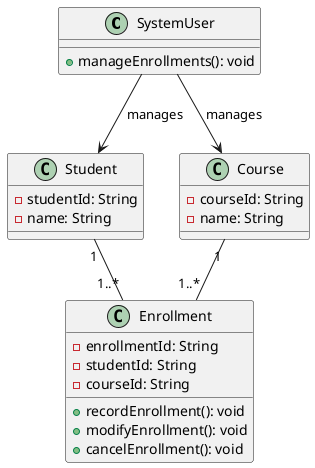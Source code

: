 @startuml
class SystemUser {
    + manageEnrollments(): void
}

class Student {
    - studentId: String
    - name: String
}

class Course {
    - courseId: String
    - name: String
}

class Enrollment {
    - enrollmentId: String
    - studentId: String
    - courseId: String
    + recordEnrollment(): void
    + modifyEnrollment(): void
    + cancelEnrollment(): void
}

SystemUser --> Student : "manages"
SystemUser --> Course : "manages"
Student "1" -- "1..*" Enrollment
Course "1" -- "1..*" Enrollment
@enduml
